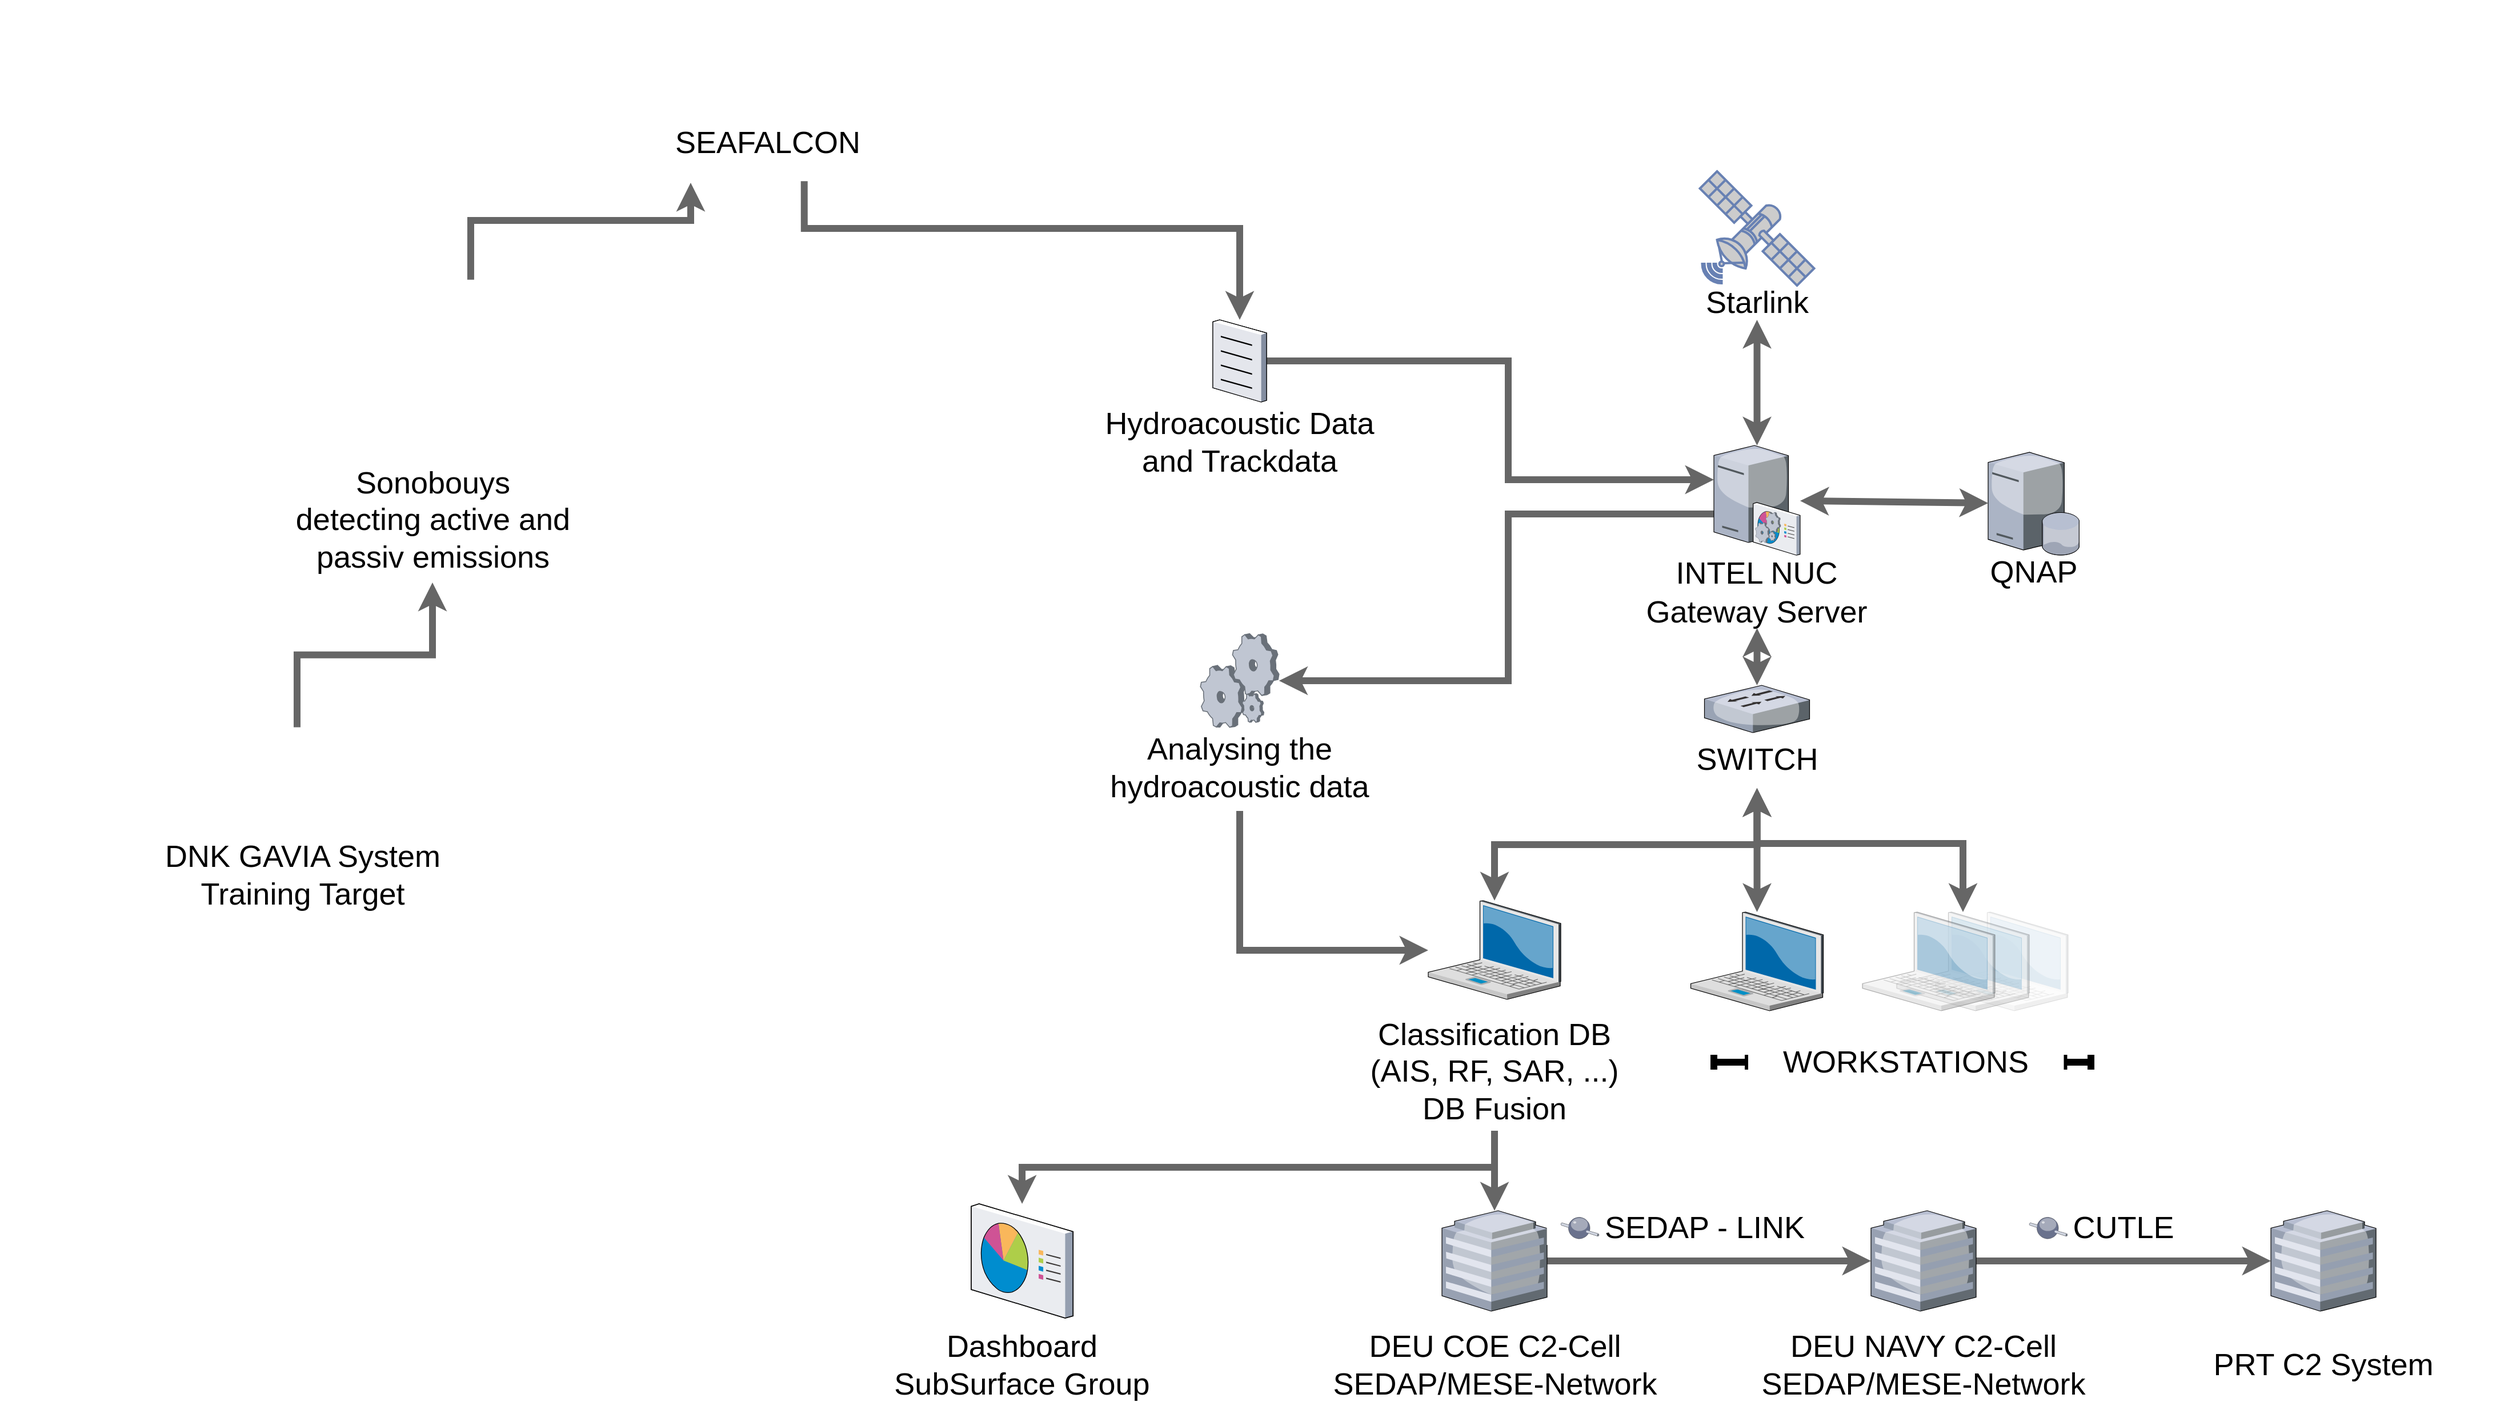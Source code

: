 <mxfile version="21.0.8" type="github">
  <diagram name="Page-1" id="e3a06f82-3646-2815-327d-82caf3d4e204">
    <mxGraphModel dx="2929.5" dy="2058" grid="1" gridSize="10" guides="1" tooltips="1" connect="1" arrows="1" fold="1" page="1" pageScale="1.5" pageWidth="1169" pageHeight="826" background="none" math="0" shadow="0">
      <root>
        <mxCell id="0" style=";html=1;" />
        <mxCell id="1" style=";html=1;" parent="0" />
        <mxCell id="v_a7rXV7reOXVH5jTACX-1" value="" style="verticalLabelPosition=bottom;sketch=0;aspect=fixed;html=1;verticalAlign=top;strokeColor=none;align=center;outlineConnect=0;shape=mxgraph.citrix.database_server;" parent="1" vertex="1">
          <mxGeometry x="620" y="86" width="80" height="90" as="geometry" />
        </mxCell>
        <mxCell id="v_a7rXV7reOXVH5jTACX-2" value="" style="verticalLabelPosition=bottom;sketch=0;aspect=fixed;html=1;verticalAlign=top;strokeColor=none;align=center;outlineConnect=0;shape=mxgraph.citrix.laptop_2;" parent="1" vertex="1">
          <mxGeometry x="130" y="478.5" width="116" height="86.5" as="geometry" />
        </mxCell>
        <mxCell id="v_a7rXV7reOXVH5jTACX-9" style="edgeStyle=elbowEdgeStyle;rounded=0;orthogonalLoop=1;jettySize=auto;html=1;strokeWidth=6;elbow=vertical;fillColor=#f5f5f5;strokeColor=#666666;startArrow=classic;startFill=1;" parent="1" target="v_a7rXV7reOXVH5jTACX-2" edge="1">
          <mxGeometry relative="1" as="geometry">
            <mxPoint x="417.75" y="380" as="sourcePoint" />
          </mxGeometry>
        </mxCell>
        <mxCell id="v_a7rXV7reOXVH5jTACX-10" style="edgeStyle=elbowEdgeStyle;rounded=0;orthogonalLoop=1;jettySize=auto;elbow=vertical;html=1;strokeWidth=6;fillColor=#f5f5f5;strokeColor=#666666;startArrow=classic;startFill=1;" parent="1" target="v_a7rXV7reOXVH5jTACX-8" edge="1">
          <mxGeometry relative="1" as="geometry">
            <mxPoint x="417.75" y="380" as="sourcePoint" />
          </mxGeometry>
        </mxCell>
        <mxCell id="v_a7rXV7reOXVH5jTACX-14" style="edgeStyle=elbowEdgeStyle;rounded=0;orthogonalLoop=1;jettySize=auto;elbow=vertical;html=1;strokeWidth=6;fillColor=#f5f5f5;strokeColor=#666666;startArrow=classic;startFill=1;" parent="1" target="v_a7rXV7reOXVH5jTACX-12" edge="1">
          <mxGeometry relative="1" as="geometry">
            <mxPoint x="417.75" y="380" as="sourcePoint" />
            <Array as="points">
              <mxPoint x="510" y="428.5" />
            </Array>
          </mxGeometry>
        </mxCell>
        <mxCell id="v_a7rXV7reOXVH5jTACX-4" value="" style="verticalLabelPosition=bottom;sketch=0;aspect=fixed;html=1;verticalAlign=top;strokeColor=none;align=center;outlineConnect=0;shape=mxgraph.citrix.switch;direction=east;" parent="1" vertex="1">
          <mxGeometry x="371.75" y="290" width="92" height="41.5" as="geometry" />
        </mxCell>
        <mxCell id="v_a7rXV7reOXVH5jTACX-6" style="rounded=0;orthogonalLoop=1;jettySize=auto;html=1;elbow=vertical;fillColor=#f5f5f5;strokeColor=#666666;strokeWidth=6;startArrow=classic;startFill=1;" parent="1" source="v_a7rXV7reOXVH5jTACX-5" target="v_a7rXV7reOXVH5jTACX-1" edge="1">
          <mxGeometry relative="1" as="geometry" />
        </mxCell>
        <mxCell id="v_a7rXV7reOXVH5jTACX-7" style="rounded=0;orthogonalLoop=1;jettySize=auto;html=1;elbow=vertical;strokeWidth=6;fillColor=#f5f5f5;strokeColor=#666666;startArrow=classic;startFill=1;exitX=0.5;exitY=1;exitDx=0;exitDy=0;" parent="1" source="v_a7rXV7reOXVH5jTACX-20" target="v_a7rXV7reOXVH5jTACX-4" edge="1">
          <mxGeometry relative="1" as="geometry" />
        </mxCell>
        <mxCell id="v_a7rXV7reOXVH5jTACX-16" style="edgeStyle=elbowEdgeStyle;rounded=0;orthogonalLoop=1;jettySize=auto;elbow=vertical;html=1;strokeWidth=6;startArrow=classic;startFill=1;fillColor=#f5f5f5;strokeColor=#666666;entryX=0.5;entryY=1;entryDx=0;entryDy=0;" parent="1" source="v_a7rXV7reOXVH5jTACX-5" target="v_a7rXV7reOXVH5jTACX-17" edge="1">
          <mxGeometry relative="1" as="geometry" />
        </mxCell>
        <mxCell id="aCXepm_bV8Yw-o5EbkVv-26" style="edgeStyle=orthogonalEdgeStyle;rounded=0;orthogonalLoop=1;jettySize=auto;html=1;strokeWidth=6;strokeColor=#666666;" edge="1" parent="1" source="v_a7rXV7reOXVH5jTACX-5" target="aCXepm_bV8Yw-o5EbkVv-1">
          <mxGeometry relative="1" as="geometry">
            <Array as="points">
              <mxPoint x="200" y="140" />
              <mxPoint x="200" y="286" />
            </Array>
          </mxGeometry>
        </mxCell>
        <mxCell id="v_a7rXV7reOXVH5jTACX-5" value="" style="verticalLabelPosition=bottom;sketch=0;aspect=fixed;html=1;verticalAlign=top;strokeColor=none;align=center;outlineConnect=0;shape=mxgraph.citrix.command_center;" parent="1" vertex="1">
          <mxGeometry x="380" y="80" width="75.5" height="96" as="geometry" />
        </mxCell>
        <mxCell id="v_a7rXV7reOXVH5jTACX-8" value="" style="verticalLabelPosition=bottom;sketch=0;aspect=fixed;html=1;verticalAlign=top;strokeColor=none;align=center;outlineConnect=0;shape=mxgraph.citrix.laptop_2;" parent="1" vertex="1">
          <mxGeometry x="359.75" y="488.5" width="116" height="86.5" as="geometry" />
        </mxCell>
        <mxCell id="v_a7rXV7reOXVH5jTACX-13" value="" style="verticalLabelPosition=bottom;sketch=0;aspect=fixed;html=1;verticalAlign=top;strokeColor=none;align=center;outlineConnect=0;shape=mxgraph.citrix.laptop_2;fillStyle=auto;opacity=10;" parent="1" vertex="1">
          <mxGeometry x="574" y="488.5" width="116" height="86.5" as="geometry" />
        </mxCell>
        <mxCell id="v_a7rXV7reOXVH5jTACX-12" value="" style="verticalLabelPosition=bottom;sketch=0;aspect=fixed;html=1;verticalAlign=top;strokeColor=none;align=center;outlineConnect=0;shape=mxgraph.citrix.laptop_2;fillStyle=auto;opacity=20;" parent="1" vertex="1">
          <mxGeometry x="540" y="488.5" width="116" height="86.5" as="geometry" />
        </mxCell>
        <mxCell id="v_a7rXV7reOXVH5jTACX-11" value="" style="verticalLabelPosition=bottom;sketch=0;aspect=fixed;html=1;verticalAlign=top;strokeColor=none;align=center;outlineConnect=0;shape=mxgraph.citrix.laptop_2;fillStyle=auto;opacity=30;" parent="1" vertex="1">
          <mxGeometry x="510" y="488.5" width="116" height="86.5" as="geometry" />
        </mxCell>
        <mxCell id="v_a7rXV7reOXVH5jTACX-15" value="" style="fontColor=#0066CC;verticalAlign=top;verticalLabelPosition=bottom;labelPosition=center;align=center;html=1;outlineConnect=0;fillColor=#CCCCCC;strokeColor=#6881B3;gradientColor=none;gradientDirection=north;strokeWidth=2;shape=mxgraph.networks.satellite;fillStyle=auto;" parent="1" vertex="1">
          <mxGeometry x="367.75" y="-160" width="100" height="100" as="geometry" />
        </mxCell>
        <mxCell id="v_a7rXV7reOXVH5jTACX-17" value="&lt;font style=&quot;font-size: 13px;&quot;&gt;&lt;font style=&quot;font-size: 14px;&quot;&gt;&lt;font style=&quot;font-size: 15px;&quot;&gt;&lt;font style=&quot;font-size: 16px;&quot;&gt;&lt;font style=&quot;font-size: 17px;&quot;&gt;&lt;font style=&quot;font-size: 18px;&quot;&gt;&lt;font style=&quot;font-size: 19px;&quot;&gt;&lt;font style=&quot;font-size: 20px;&quot;&gt;&lt;font style=&quot;font-size: 21px;&quot;&gt;&lt;font style=&quot;font-size: 22px;&quot;&gt;&lt;font style=&quot;font-size: 23px;&quot;&gt;&lt;font style=&quot;font-size: 24px;&quot;&gt;&lt;font style=&quot;font-size: 25px;&quot;&gt;&lt;font style=&quot;font-size: 26px;&quot;&gt;&lt;font style=&quot;font-size: 27px;&quot;&gt;Starlink&lt;/font&gt;&lt;/font&gt;&lt;/font&gt;&lt;/font&gt;&lt;/font&gt;&lt;/font&gt;&lt;/font&gt;&lt;/font&gt;&lt;/font&gt;&lt;/font&gt;&lt;/font&gt;&lt;/font&gt;&lt;/font&gt;&lt;/font&gt;&lt;/font&gt;" style="text;html=1;fillColor=none;align=center;verticalAlign=middle;whiteSpace=wrap;rounded=0;" parent="1" vertex="1">
          <mxGeometry x="387.75" y="-60" width="60" height="30" as="geometry" />
        </mxCell>
        <mxCell id="v_a7rXV7reOXVH5jTACX-18" value="&lt;font style=&quot;font-size: 13px;&quot;&gt;&lt;font style=&quot;font-size: 14px;&quot;&gt;&lt;font style=&quot;font-size: 15px;&quot;&gt;&lt;font style=&quot;font-size: 16px;&quot;&gt;&lt;font style=&quot;font-size: 17px;&quot;&gt;&lt;font style=&quot;font-size: 18px;&quot;&gt;&lt;font style=&quot;font-size: 19px;&quot;&gt;&lt;font style=&quot;font-size: 20px;&quot;&gt;&lt;font style=&quot;font-size: 21px;&quot;&gt;&lt;font style=&quot;font-size: 22px;&quot;&gt;&lt;font style=&quot;font-size: 23px;&quot;&gt;&lt;font style=&quot;font-size: 24px;&quot;&gt;&lt;font style=&quot;font-size: 25px;&quot;&gt;&lt;font style=&quot;font-size: 26px;&quot;&gt;&lt;font style=&quot;font-size: 27px;&quot;&gt;SWITCH&lt;/font&gt;&lt;/font&gt;&lt;/font&gt;&lt;/font&gt;&lt;/font&gt;&lt;/font&gt;&lt;/font&gt;&lt;/font&gt;&lt;/font&gt;&lt;/font&gt;&lt;/font&gt;&lt;/font&gt;&lt;/font&gt;&lt;/font&gt;&lt;/font&gt;" style="text;html=1;fillColor=none;align=center;verticalAlign=middle;whiteSpace=wrap;rounded=0;" parent="1" vertex="1">
          <mxGeometry x="387.75" y="340" width="60" height="30" as="geometry" />
        </mxCell>
        <mxCell id="v_a7rXV7reOXVH5jTACX-20" value="&lt;div&gt;&lt;font style=&quot;font-size: 13px;&quot;&gt;&lt;font style=&quot;font-size: 14px;&quot;&gt;&lt;font style=&quot;font-size: 15px;&quot;&gt;&lt;font style=&quot;font-size: 16px;&quot;&gt;&lt;font style=&quot;font-size: 17px;&quot;&gt;&lt;font style=&quot;font-size: 18px;&quot;&gt;&lt;font style=&quot;font-size: 19px;&quot;&gt;&lt;font style=&quot;font-size: 20px;&quot;&gt;&lt;font style=&quot;font-size: 21px;&quot;&gt;&lt;font style=&quot;font-size: 22px;&quot;&gt;&lt;font style=&quot;font-size: 23px;&quot;&gt;&lt;font style=&quot;font-size: 24px;&quot;&gt;&lt;font style=&quot;font-size: 25px;&quot;&gt;&lt;font style=&quot;font-size: 26px;&quot;&gt;&lt;font style=&quot;font-size: 27px;&quot;&gt;&lt;font style=&quot;font-size: 28px;&quot;&gt;&lt;font style=&quot;font-size: 27px;&quot;&gt;INTEL NUC&lt;/font&gt;&lt;/font&gt;&lt;/font&gt;&lt;/font&gt;&lt;/font&gt;&lt;/font&gt;&lt;/font&gt;&lt;/font&gt;&lt;/font&gt;&lt;/font&gt;&lt;/font&gt;&lt;/font&gt;&lt;/font&gt;&lt;/font&gt;&lt;/font&gt;&lt;/font&gt;&lt;/font&gt;&lt;/div&gt;&lt;div&gt;&lt;font style=&quot;font-size: 13px;&quot;&gt;&lt;font style=&quot;font-size: 14px;&quot;&gt;&lt;font style=&quot;font-size: 15px;&quot;&gt;&lt;font style=&quot;font-size: 16px;&quot;&gt;&lt;font style=&quot;font-size: 17px;&quot;&gt;&lt;font style=&quot;font-size: 18px;&quot;&gt;&lt;font style=&quot;font-size: 19px;&quot;&gt;&lt;font style=&quot;font-size: 20px;&quot;&gt;&lt;font style=&quot;font-size: 21px;&quot;&gt;&lt;font style=&quot;font-size: 22px;&quot;&gt;&lt;font style=&quot;font-size: 23px;&quot;&gt;&lt;font style=&quot;font-size: 24px;&quot;&gt;&lt;font style=&quot;font-size: 25px;&quot;&gt;&lt;font style=&quot;font-size: 26px;&quot;&gt;&lt;font style=&quot;font-size: 27px;&quot;&gt;&lt;font style=&quot;font-size: 28px;&quot;&gt;&lt;font style=&quot;font-size: 27px;&quot;&gt;Gateway Server&lt;br&gt;&lt;/font&gt;&lt;/font&gt;&lt;/font&gt;&lt;/font&gt;&lt;/font&gt;&lt;/font&gt;&lt;/font&gt;&lt;/font&gt;&lt;/font&gt;&lt;/font&gt;&lt;/font&gt;&lt;/font&gt;&lt;/font&gt;&lt;/font&gt;&lt;/font&gt;&lt;/font&gt;&lt;/font&gt;&lt;/div&gt;" style="text;html=1;fillColor=none;align=center;verticalAlign=middle;whiteSpace=wrap;rounded=0;" parent="1" vertex="1">
          <mxGeometry x="289.13" y="176" width="257.25" height="64" as="geometry" />
        </mxCell>
        <mxCell id="v_a7rXV7reOXVH5jTACX-21" value="&lt;font style=&quot;font-size: 13px;&quot;&gt;&lt;font style=&quot;font-size: 14px;&quot;&gt;&lt;font style=&quot;font-size: 15px;&quot;&gt;&lt;font style=&quot;font-size: 16px;&quot;&gt;&lt;font style=&quot;font-size: 17px;&quot;&gt;&lt;font style=&quot;font-size: 18px;&quot;&gt;&lt;font style=&quot;font-size: 19px;&quot;&gt;&lt;font style=&quot;font-size: 20px;&quot;&gt;&lt;font style=&quot;font-size: 21px;&quot;&gt;&lt;font style=&quot;font-size: 22px;&quot;&gt;&lt;font style=&quot;font-size: 23px;&quot;&gt;&lt;font style=&quot;font-size: 24px;&quot;&gt;&lt;font style=&quot;font-size: 25px;&quot;&gt;&lt;font style=&quot;font-size: 26px;&quot;&gt;&lt;font style=&quot;font-size: 27px;&quot;&gt;QNAP&lt;/font&gt;&lt;/font&gt;&lt;/font&gt;&lt;/font&gt;&lt;/font&gt;&lt;/font&gt;&lt;/font&gt;&lt;/font&gt;&lt;/font&gt;&lt;/font&gt;&lt;/font&gt;&lt;/font&gt;&lt;/font&gt;&lt;/font&gt;&lt;/font&gt;" style="text;html=1;fillColor=none;align=center;verticalAlign=middle;whiteSpace=wrap;rounded=0;" parent="1" vertex="1">
          <mxGeometry x="630" y="176" width="60" height="30" as="geometry" />
        </mxCell>
        <mxCell id="v_a7rXV7reOXVH5jTACX-23" value="" style="endArrow=baseDash;startArrow=baseDash;html=1;rounded=0;strokeWidth=6;fontSize=27;elbow=vertical;startFill=0;endFill=0;" parent="1" edge="1" source="v_a7rXV7reOXVH5jTACX-22">
          <mxGeometry width="50" height="50" relative="1" as="geometry">
            <mxPoint x="380" y="620" as="sourcePoint" />
            <mxPoint x="710" y="620" as="targetPoint" />
            <Array as="points" />
          </mxGeometry>
        </mxCell>
        <mxCell id="aCXepm_bV8Yw-o5EbkVv-1" value="" style="verticalLabelPosition=bottom;sketch=0;aspect=fixed;html=1;verticalAlign=top;strokeColor=none;align=center;outlineConnect=0;shape=mxgraph.citrix.process;" vertex="1" parent="1">
          <mxGeometry x="-69.39" y="244.75" width="68.77" height="82" as="geometry" />
        </mxCell>
        <mxCell id="aCXepm_bV8Yw-o5EbkVv-22" style="edgeStyle=orthogonalEdgeStyle;rounded=0;orthogonalLoop=1;jettySize=auto;html=1;strokeWidth=6;strokeColor=#666666;" edge="1" parent="1" target="v_a7rXV7reOXVH5jTACX-2">
          <mxGeometry relative="1" as="geometry">
            <mxPoint x="-35" y="400" as="sourcePoint" />
            <Array as="points">
              <mxPoint x="-35" y="522" />
            </Array>
          </mxGeometry>
        </mxCell>
        <mxCell id="aCXepm_bV8Yw-o5EbkVv-2" value="&lt;font style=&quot;font-size: 27px;&quot;&gt;Analysing the hydroacoustic data&lt;/font&gt;" style="text;html=1;fillColor=none;align=center;verticalAlign=middle;whiteSpace=wrap;rounded=0;" vertex="1" parent="1">
          <mxGeometry x="-150" y="346.75" width="230" height="30" as="geometry" />
        </mxCell>
        <mxCell id="aCXepm_bV8Yw-o5EbkVv-18" style="edgeStyle=orthogonalEdgeStyle;rounded=0;orthogonalLoop=1;jettySize=auto;html=1;strokeWidth=6;strokeColor=#666666;" edge="1" parent="1" source="aCXepm_bV8Yw-o5EbkVv-4" target="aCXepm_bV8Yw-o5EbkVv-6">
          <mxGeometry relative="1" as="geometry" />
        </mxCell>
        <mxCell id="aCXepm_bV8Yw-o5EbkVv-19" style="edgeStyle=orthogonalEdgeStyle;rounded=0;orthogonalLoop=1;jettySize=auto;html=1;exitX=0.5;exitY=1;exitDx=0;exitDy=0;strokeWidth=6;strokeColor=#666666;" edge="1" parent="1" source="aCXepm_bV8Yw-o5EbkVv-4" target="aCXepm_bV8Yw-o5EbkVv-20">
          <mxGeometry relative="1" as="geometry">
            <mxPoint x="-220" y="740" as="targetPoint" />
          </mxGeometry>
        </mxCell>
        <mxCell id="aCXepm_bV8Yw-o5EbkVv-4" value="&lt;div style=&quot;font-size: 27px;&quot;&gt;&lt;font style=&quot;font-size: 27px;&quot;&gt;Classification DB&lt;/font&gt;&lt;/div&gt;&lt;div style=&quot;font-size: 27px;&quot;&gt;&lt;font style=&quot;font-size: 27px;&quot;&gt;(AIS, RF, SAR, ...)&lt;/font&gt;&lt;/div&gt;&lt;div style=&quot;font-size: 27px;&quot;&gt;&lt;font style=&quot;font-size: 27px;&quot;&gt;DB Fusion&lt;/font&gt;&lt;br&gt;&lt;/div&gt;" style="text;html=1;align=center;verticalAlign=middle;whiteSpace=wrap;rounded=0;fillColor=#FFFFFF;strokeColor=none;" vertex="1" parent="1">
          <mxGeometry x="63" y="575" width="250" height="105" as="geometry" />
        </mxCell>
        <mxCell id="aCXepm_bV8Yw-o5EbkVv-5" value="" style="endArrow=baseDash;startArrow=baseDash;html=1;rounded=0;strokeWidth=6;fontSize=27;elbow=vertical;startFill=0;endFill=0;" edge="1" parent="1" target="v_a7rXV7reOXVH5jTACX-22">
          <mxGeometry width="50" height="50" relative="1" as="geometry">
            <mxPoint x="380" y="620" as="sourcePoint" />
            <mxPoint x="710" y="620" as="targetPoint" />
            <Array as="points" />
          </mxGeometry>
        </mxCell>
        <mxCell id="v_a7rXV7reOXVH5jTACX-22" value="&lt;font style=&quot;font-size: 13px;&quot;&gt;&lt;font style=&quot;font-size: 14px;&quot;&gt;&lt;font style=&quot;font-size: 15px;&quot;&gt;&lt;font style=&quot;font-size: 16px;&quot;&gt;&lt;font style=&quot;font-size: 17px;&quot;&gt;&lt;font style=&quot;font-size: 18px;&quot;&gt;&lt;font style=&quot;font-size: 19px;&quot;&gt;&lt;font style=&quot;font-size: 20px;&quot;&gt;&lt;font style=&quot;font-size: 21px;&quot;&gt;&lt;font style=&quot;font-size: 22px;&quot;&gt;&lt;font style=&quot;font-size: 23px;&quot;&gt;&lt;font style=&quot;font-size: 24px;&quot;&gt;&lt;font style=&quot;font-size: 25px;&quot;&gt;&lt;font style=&quot;font-size: 26px;&quot;&gt;&lt;font style=&quot;font-size: 27px;&quot;&gt;WORKSTATIONS&lt;/font&gt;&lt;/font&gt;&lt;/font&gt;&lt;/font&gt;&lt;/font&gt;&lt;/font&gt;&lt;/font&gt;&lt;/font&gt;&lt;/font&gt;&lt;/font&gt;&lt;/font&gt;&lt;/font&gt;&lt;/font&gt;&lt;/font&gt;&lt;/font&gt;" style="text;html=1;align=center;verticalAlign=middle;whiteSpace=wrap;rounded=0;fillColor=#FFFFFF;strokeColor=none;" parent="1" vertex="1">
          <mxGeometry x="410" y="605" width="276.25" height="30" as="geometry" />
        </mxCell>
        <mxCell id="aCXepm_bV8Yw-o5EbkVv-12" style="edgeStyle=orthogonalEdgeStyle;rounded=0;orthogonalLoop=1;jettySize=auto;html=1;strokeWidth=6;strokeColor=#666666;" edge="1" parent="1" source="aCXepm_bV8Yw-o5EbkVv-6" target="aCXepm_bV8Yw-o5EbkVv-8">
          <mxGeometry relative="1" as="geometry" />
        </mxCell>
        <mxCell id="aCXepm_bV8Yw-o5EbkVv-6" value="" style="verticalLabelPosition=bottom;sketch=0;aspect=fixed;html=1;verticalAlign=top;strokeColor=none;align=center;outlineConnect=0;shape=mxgraph.citrix.hq_enterprise;" vertex="1" parent="1">
          <mxGeometry x="142" y="750" width="92" height="88" as="geometry" />
        </mxCell>
        <mxCell id="aCXepm_bV8Yw-o5EbkVv-7" value="&lt;div style=&quot;font-size: 27px;&quot;&gt;&lt;font style=&quot;font-size: 27px;&quot;&gt;DEU COE C2-Cell&lt;/font&gt;&lt;/div&gt;&lt;div style=&quot;font-size: 27px;&quot;&gt;&lt;font style=&quot;font-size: 27px;&quot;&gt;SEDAP/MESE-Network&lt;/font&gt;&lt;br&gt;&lt;/div&gt;" style="text;html=1;align=center;verticalAlign=middle;whiteSpace=wrap;rounded=0;fillColor=#FFFFFF;strokeColor=none;" vertex="1" parent="1">
          <mxGeometry x="34.5" y="850" width="307" height="70" as="geometry" />
        </mxCell>
        <mxCell id="aCXepm_bV8Yw-o5EbkVv-13" style="edgeStyle=orthogonalEdgeStyle;rounded=0;orthogonalLoop=1;jettySize=auto;html=1;strokeWidth=6;strokeColor=#666666;" edge="1" parent="1" source="aCXepm_bV8Yw-o5EbkVv-8" target="aCXepm_bV8Yw-o5EbkVv-10">
          <mxGeometry relative="1" as="geometry" />
        </mxCell>
        <mxCell id="aCXepm_bV8Yw-o5EbkVv-8" value="" style="verticalLabelPosition=bottom;sketch=0;aspect=fixed;html=1;verticalAlign=top;strokeColor=none;align=center;outlineConnect=0;shape=mxgraph.citrix.hq_enterprise;" vertex="1" parent="1">
          <mxGeometry x="517.5" y="750" width="92" height="88" as="geometry" />
        </mxCell>
        <mxCell id="aCXepm_bV8Yw-o5EbkVv-9" value="&lt;div style=&quot;font-size: 27px;&quot;&gt;&lt;font style=&quot;font-size: 27px;&quot;&gt;DEU NAVY C2-Cell&lt;/font&gt;&lt;/div&gt;&lt;div style=&quot;font-size: 27px;&quot;&gt;&lt;font style=&quot;font-size: 27px;&quot;&gt;SEDAP/MESE-Network&lt;/font&gt;&lt;br&gt;&lt;/div&gt;" style="text;html=1;align=center;verticalAlign=middle;whiteSpace=wrap;rounded=0;fillColor=#FFFFFF;strokeColor=none;" vertex="1" parent="1">
          <mxGeometry x="410" y="850" width="307" height="70" as="geometry" />
        </mxCell>
        <mxCell id="aCXepm_bV8Yw-o5EbkVv-10" value="" style="verticalLabelPosition=bottom;sketch=0;aspect=fixed;html=1;verticalAlign=top;strokeColor=none;align=center;outlineConnect=0;shape=mxgraph.citrix.hq_enterprise;" vertex="1" parent="1">
          <mxGeometry x="867.5" y="750" width="92" height="88" as="geometry" />
        </mxCell>
        <mxCell id="aCXepm_bV8Yw-o5EbkVv-11" value="&lt;font style=&quot;font-size: 27px;&quot;&gt;PRT C2 System&lt;/font&gt;" style="text;html=1;align=center;verticalAlign=middle;whiteSpace=wrap;rounded=0;fillColor=#FFFFFF;strokeColor=none;" vertex="1" parent="1">
          <mxGeometry x="760" y="850" width="307" height="70" as="geometry" />
        </mxCell>
        <mxCell id="aCXepm_bV8Yw-o5EbkVv-14" value="&lt;font style=&quot;font-size: 27px;&quot;&gt;SEDAP - LINK&lt;/font&gt;" style="text;html=1;align=center;verticalAlign=middle;whiteSpace=wrap;rounded=0;fillColor=#FFFFFF;strokeColor=none;" vertex="1" parent="1">
          <mxGeometry x="233.75" y="750" width="276.25" height="30" as="geometry" />
        </mxCell>
        <mxCell id="aCXepm_bV8Yw-o5EbkVv-15" value="&lt;font style=&quot;font-size: 27px;&quot;&gt;CUTLE&lt;/font&gt;" style="text;html=1;align=center;verticalAlign=middle;whiteSpace=wrap;rounded=0;fillColor=#FFFFFF;strokeColor=none;" vertex="1" parent="1">
          <mxGeometry x="620" y="750" width="236.75" height="30" as="geometry" />
        </mxCell>
        <mxCell id="aCXepm_bV8Yw-o5EbkVv-16" value="" style="verticalLabelPosition=bottom;sketch=0;aspect=fixed;html=1;verticalAlign=top;strokeColor=none;align=center;outlineConnect=0;shape=mxgraph.citrix.middleware;" vertex="1" parent="1">
          <mxGeometry x="656" y="755" width="33.53" height="20" as="geometry" />
        </mxCell>
        <mxCell id="aCXepm_bV8Yw-o5EbkVv-17" value="" style="verticalLabelPosition=bottom;sketch=0;aspect=fixed;html=1;verticalAlign=top;strokeColor=none;align=center;outlineConnect=0;shape=mxgraph.citrix.middleware;" vertex="1" parent="1">
          <mxGeometry x="246" y="755" width="33.53" height="20" as="geometry" />
        </mxCell>
        <mxCell id="aCXepm_bV8Yw-o5EbkVv-20" value="" style="verticalLabelPosition=bottom;sketch=0;aspect=fixed;html=1;verticalAlign=top;strokeColor=none;align=center;outlineConnect=0;shape=mxgraph.citrix.reporting;" vertex="1" parent="1">
          <mxGeometry x="-270" y="744" width="89.13" height="100" as="geometry" />
        </mxCell>
        <mxCell id="aCXepm_bV8Yw-o5EbkVv-21" value="&lt;div style=&quot;font-size: 27px;&quot;&gt;Dashboard&lt;/div&gt;&lt;div style=&quot;font-size: 27px;&quot;&gt;SubSurface Group&lt;/div&gt;" style="text;html=1;align=center;verticalAlign=middle;whiteSpace=wrap;rounded=0;fillColor=#FFFFFF;strokeColor=none;" vertex="1" parent="1">
          <mxGeometry x="-378.93" y="850" width="307" height="70" as="geometry" />
        </mxCell>
        <mxCell id="aCXepm_bV8Yw-o5EbkVv-25" style="edgeStyle=orthogonalEdgeStyle;rounded=0;orthogonalLoop=1;jettySize=auto;html=1;strokeWidth=6;strokeColor=#666666;" edge="1" parent="1" source="aCXepm_bV8Yw-o5EbkVv-23" target="v_a7rXV7reOXVH5jTACX-5">
          <mxGeometry relative="1" as="geometry">
            <Array as="points">
              <mxPoint x="200" y="6" />
              <mxPoint x="200" y="110" />
            </Array>
          </mxGeometry>
        </mxCell>
        <mxCell id="aCXepm_bV8Yw-o5EbkVv-23" value="" style="verticalLabelPosition=bottom;sketch=0;aspect=fixed;html=1;verticalAlign=top;strokeColor=none;align=center;outlineConnect=0;shape=mxgraph.citrix.document;" vertex="1" parent="1">
          <mxGeometry x="-58.5" y="-30" width="47" height="72" as="geometry" />
        </mxCell>
        <mxCell id="aCXepm_bV8Yw-o5EbkVv-24" value="&lt;font style=&quot;font-size: 27px;&quot;&gt;Hydroacoustic Data and Trackdata&lt;/font&gt;" style="text;html=1;fillColor=none;align=center;verticalAlign=middle;whiteSpace=wrap;rounded=0;" vertex="1" parent="1">
          <mxGeometry x="-170" y="42" width="270" height="70" as="geometry" />
        </mxCell>
        <mxCell id="aCXepm_bV8Yw-o5EbkVv-31" value="" style="group" vertex="1" connectable="0" parent="1">
          <mxGeometry x="-890" y="-90" width="330" height="310" as="geometry" />
        </mxCell>
        <mxCell id="aCXepm_bV8Yw-o5EbkVv-28" value="" style="shape=image;verticalLabelPosition=bottom;labelBackgroundColor=default;verticalAlign=top;aspect=fixed;imageAspect=0;image=https://www.sparton.com/wp-content/uploads/2021/09/125A.png;rotation=20;" vertex="1" parent="aCXepm_bV8Yw-o5EbkVv-31">
          <mxGeometry x="20.604" y="33.109" width="210.031" height="157.521" as="geometry" />
        </mxCell>
        <mxCell id="aCXepm_bV8Yw-o5EbkVv-29" value="" style="shape=image;verticalLabelPosition=bottom;labelBackgroundColor=default;verticalAlign=top;aspect=fixed;imageAspect=0;image=https://www.sparton.com/wp-content/uploads/2021/09/125A.png;rotation=20;" vertex="1" parent="aCXepm_bV8Yw-o5EbkVv-31">
          <mxGeometry x="59.985" y="36.455" width="210.031" height="157.521" as="geometry" />
        </mxCell>
        <mxCell id="aCXepm_bV8Yw-o5EbkVv-30" value="" style="shape=image;verticalLabelPosition=bottom;labelBackgroundColor=default;verticalAlign=top;aspect=fixed;imageAspect=0;image=https://www.sparton.com/wp-content/uploads/2021/09/125A.png;rotation=20;" vertex="1" parent="aCXepm_bV8Yw-o5EbkVv-31">
          <mxGeometry x="99.365" y="38.129" width="210.031" height="157.521" as="geometry" />
        </mxCell>
        <mxCell id="aCXepm_bV8Yw-o5EbkVv-36" value="&lt;div style=&quot;font-size: 27px;&quot;&gt;&lt;font style=&quot;font-size: 27px;&quot;&gt;Sonobouys &lt;br&gt;&lt;/font&gt;&lt;/div&gt;&lt;div style=&quot;font-size: 27px;&quot;&gt;&lt;font style=&quot;font-size: 27px;&quot;&gt;detecting active and passiv emissions&lt;/font&gt;&lt;br&gt;&lt;/div&gt;" style="text;html=1;fillColor=none;align=center;verticalAlign=middle;whiteSpace=wrap;rounded=0;" vertex="1" parent="aCXepm_bV8Yw-o5EbkVv-31">
          <mxGeometry x="13.5" y="180" width="270" height="110" as="geometry" />
        </mxCell>
        <mxCell id="aCXepm_bV8Yw-o5EbkVv-33" style="edgeStyle=orthogonalEdgeStyle;rounded=0;orthogonalLoop=1;jettySize=auto;html=1;exitX=0.25;exitY=0;exitDx=0;exitDy=0;strokeWidth=6;strokeColor=#666666;entryX=0.25;entryY=1;entryDx=0;entryDy=0;" edge="1" parent="1" source="aCXepm_bV8Yw-o5EbkVv-30" target="aCXepm_bV8Yw-o5EbkVv-35">
          <mxGeometry relative="1" as="geometry">
            <mxPoint x="-480" y="-130" as="targetPoint" />
            <Array as="points">
              <mxPoint x="-708" y="-117" />
              <mxPoint x="-515" y="-117" />
            </Array>
          </mxGeometry>
        </mxCell>
        <mxCell id="aCXepm_bV8Yw-o5EbkVv-34" value="" style="shape=image;verticalLabelPosition=bottom;labelBackgroundColor=default;verticalAlign=top;aspect=fixed;imageAspect=0;image=https://www.bundeswehr.de/resource/image/5490338/landscape_ratio16x6/1200/450/e83b03e9b681cdf6b0457a36c065a987/6C8499CF6F4A0F51BCF66E52FDACA56C/freisteller-sea-falcon.png;clipPath=inset(28.76% 16.33% 19.91% 16.67%);" vertex="1" parent="1">
          <mxGeometry x="-640" y="-310" width="350" height="101" as="geometry" />
        </mxCell>
        <mxCell id="aCXepm_bV8Yw-o5EbkVv-37" style="edgeStyle=orthogonalEdgeStyle;rounded=0;orthogonalLoop=1;jettySize=auto;html=1;exitX=0.618;exitY=0.981;exitDx=0;exitDy=0;strokeWidth=6;strokeColor=#666666;exitPerimeter=0;" edge="1" parent="1" source="aCXepm_bV8Yw-o5EbkVv-35" target="aCXepm_bV8Yw-o5EbkVv-23">
          <mxGeometry relative="1" as="geometry">
            <Array as="points">
              <mxPoint x="-416" y="-110" />
              <mxPoint x="-35" y="-110" />
            </Array>
          </mxGeometry>
        </mxCell>
        <mxCell id="aCXepm_bV8Yw-o5EbkVv-35" value="&lt;font style=&quot;font-size: 27px;&quot;&gt;SEAFALCON&lt;/font&gt;" style="text;html=1;fillColor=none;align=center;verticalAlign=middle;whiteSpace=wrap;rounded=0;" vertex="1" parent="1">
          <mxGeometry x="-583" y="-220" width="270" height="70" as="geometry" />
        </mxCell>
        <mxCell id="aCXepm_bV8Yw-o5EbkVv-40" style="edgeStyle=orthogonalEdgeStyle;rounded=0;orthogonalLoop=1;jettySize=auto;html=1;entryX=0.5;entryY=1;entryDx=0;entryDy=0;strokeWidth=6;strokeColor=#666666;" edge="1" parent="1" source="aCXepm_bV8Yw-o5EbkVv-38" target="aCXepm_bV8Yw-o5EbkVv-36">
          <mxGeometry relative="1" as="geometry" />
        </mxCell>
        <mxCell id="aCXepm_bV8Yw-o5EbkVv-38" value="" style="shape=image;verticalLabelPosition=bottom;labelBackgroundColor=default;verticalAlign=top;aspect=fixed;imageAspect=0;image=http://www.teledynemarine.com/PublishingImages/37b3d7ab-a6e4-403e-839a-cafc87b88e4egavia with cable trailing.jpg;" vertex="1" parent="1">
          <mxGeometry x="-1120" y="326.75" width="520" height="97" as="geometry" />
        </mxCell>
        <mxCell id="aCXepm_bV8Yw-o5EbkVv-39" value="&lt;div style=&quot;font-size: 27px;&quot;&gt;&lt;font style=&quot;font-size: 27px;&quot;&gt;DNK GAVIA System&lt;/font&gt;&lt;/div&gt;&lt;div style=&quot;font-size: 27px;&quot;&gt;Training Target&lt;br&gt;&lt;/div&gt;" style="text;html=1;fillColor=none;align=center;verticalAlign=middle;whiteSpace=wrap;rounded=0;" vertex="1" parent="1">
          <mxGeometry x="-1120" y="414.75" width="530" height="83" as="geometry" />
        </mxCell>
      </root>
    </mxGraphModel>
  </diagram>
</mxfile>
